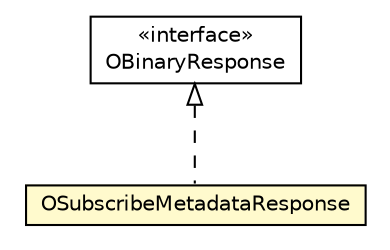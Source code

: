 #!/usr/local/bin/dot
#
# Class diagram 
# Generated by UMLGraph version R5_6-24-gf6e263 (http://www.umlgraph.org/)
#

digraph G {
	edge [fontname="Helvetica",fontsize=10,labelfontname="Helvetica",labelfontsize=10];
	node [fontname="Helvetica",fontsize=10,shape=plaintext];
	nodesep=0.25;
	ranksep=0.5;
	// com.orientechnologies.orient.client.remote.OBinaryResponse
	c7072922 [label=<<table title="com.orientechnologies.orient.client.remote.OBinaryResponse" border="0" cellborder="1" cellspacing="0" cellpadding="2" port="p" href="../OBinaryResponse.html">
		<tr><td><table border="0" cellspacing="0" cellpadding="1">
<tr><td align="center" balign="center"> &#171;interface&#187; </td></tr>
<tr><td align="center" balign="center"> OBinaryResponse </td></tr>
		</table></td></tr>
		</table>>, URL="../OBinaryResponse.html", fontname="Helvetica", fontcolor="black", fontsize=10.0];
	// com.orientechnologies.orient.client.remote.message.OSubscribeMetadataResponse
	c7072961 [label=<<table title="com.orientechnologies.orient.client.remote.message.OSubscribeMetadataResponse" border="0" cellborder="1" cellspacing="0" cellpadding="2" port="p" bgcolor="lemonChiffon" href="./OSubscribeMetadataResponse.html">
		<tr><td><table border="0" cellspacing="0" cellpadding="1">
<tr><td align="center" balign="center"> OSubscribeMetadataResponse </td></tr>
		</table></td></tr>
		</table>>, URL="./OSubscribeMetadataResponse.html", fontname="Helvetica", fontcolor="black", fontsize=10.0];
	//com.orientechnologies.orient.client.remote.message.OSubscribeMetadataResponse implements com.orientechnologies.orient.client.remote.OBinaryResponse
	c7072922:p -> c7072961:p [dir=back,arrowtail=empty,style=dashed];
}

